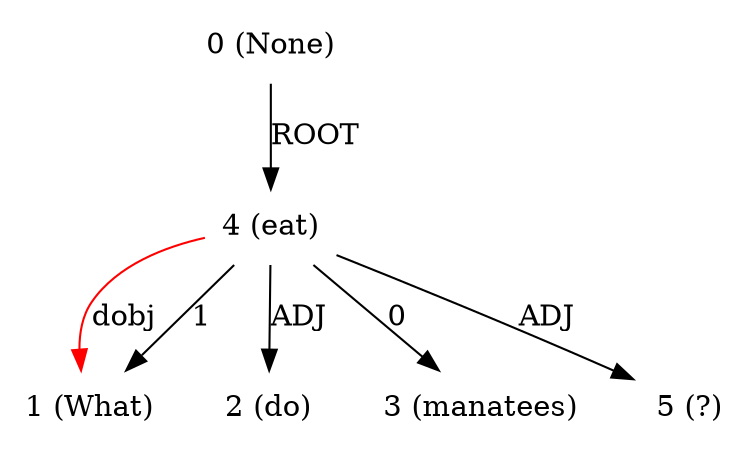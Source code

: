 digraph G{
edge [dir=forward]
node [shape=plaintext]

0 [label="0 (None)"]
0 -> 4 [label="ROOT"]
1 [label="1 (What)"]
4 -> 1 [label="dobj", color="red"]
2 [label="2 (do)"]
3 [label="3 (manatees)"]
4 [label="4 (eat)"]
4 -> 1 [label="1"]
4 -> 3 [label="0"]
4 -> 2 [label="ADJ"]
4 -> 5 [label="ADJ"]
5 [label="5 (?)"]
}
